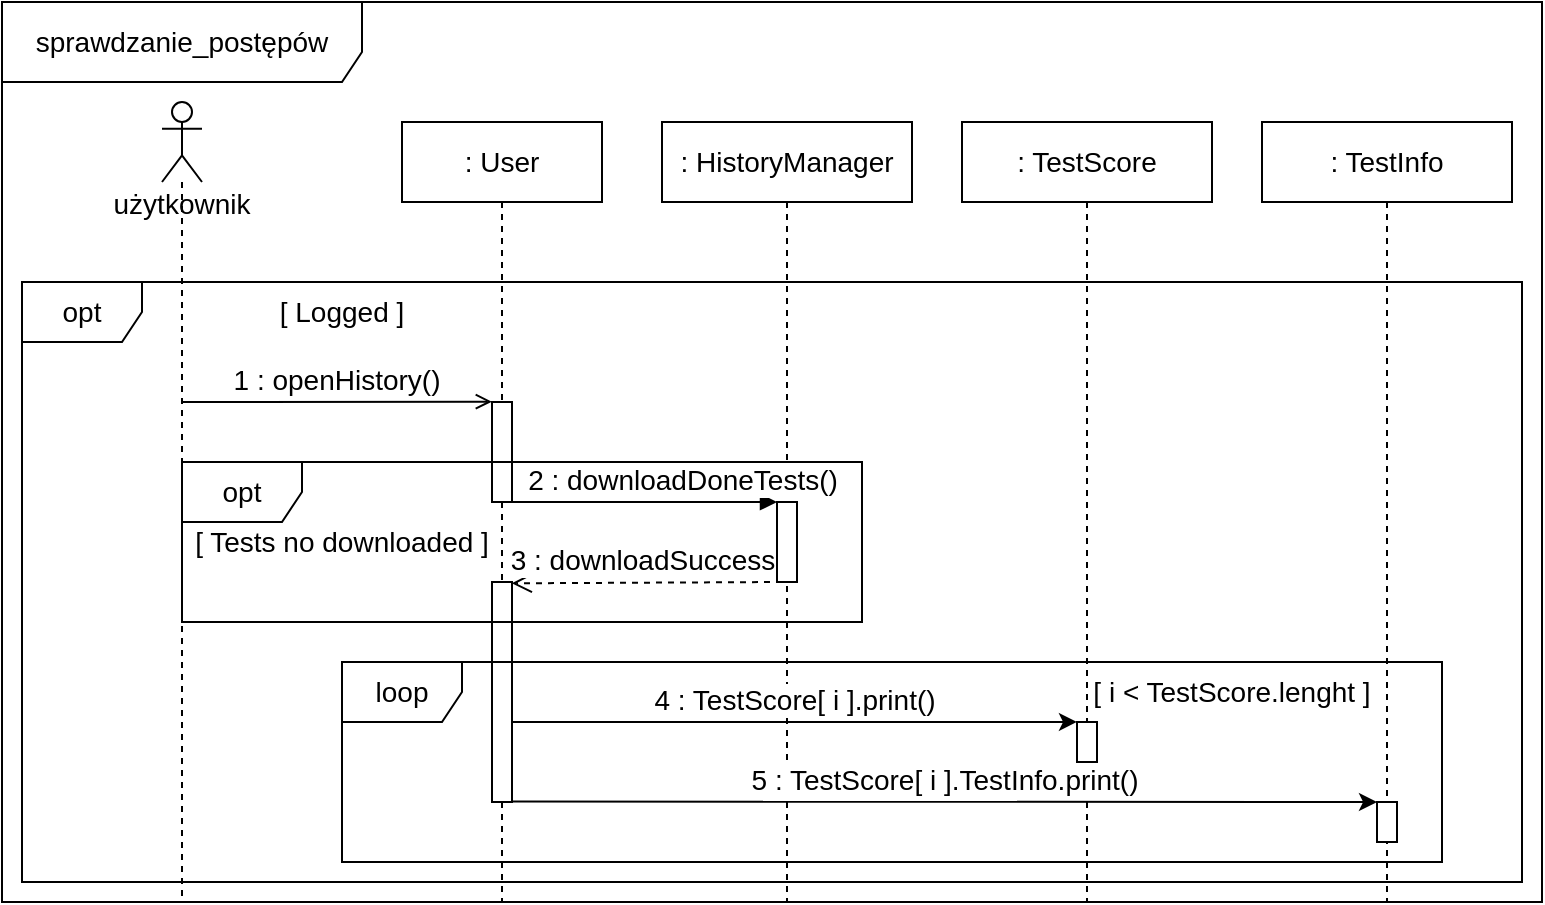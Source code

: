 <mxfile version="15.8.6" type="device"><diagram id="kgpKYQtTHZ0yAKxKKP6v" name="Page-1"><mxGraphModel dx="1038" dy="571" grid="1" gridSize="10" guides="1" tooltips="1" connect="1" arrows="1" fold="1" page="1" pageScale="1" pageWidth="850" pageHeight="1100" math="0" shadow="0"><root><mxCell id="0"/><mxCell id="1" parent="0"/><mxCell id="UiVZOBcUZXVoZN1yCHwj-1" value="&lt;font style=&quot;font-size: 14px&quot;&gt;użytkownik&lt;/font&gt;" style="shape=umlLifeline;participant=umlActor;perimeter=lifelinePerimeter;whiteSpace=wrap;html=1;container=1;collapsible=0;recursiveResize=0;verticalAlign=top;spacingTop=36;outlineConnect=0;" parent="1" vertex="1"><mxGeometry x="110" y="100" width="20" height="400" as="geometry"/></mxCell><mxCell id="UiVZOBcUZXVoZN1yCHwj-2" value=": User" style="shape=umlLifeline;perimeter=lifelinePerimeter;whiteSpace=wrap;html=1;container=1;collapsible=0;recursiveResize=0;outlineConnect=0;fontSize=14;" parent="1" vertex="1"><mxGeometry x="230" y="110" width="100" height="390" as="geometry"/></mxCell><mxCell id="UiVZOBcUZXVoZN1yCHwj-3" value="" style="html=1;points=[];perimeter=orthogonalPerimeter;fontSize=14;" parent="UiVZOBcUZXVoZN1yCHwj-2" vertex="1"><mxGeometry x="45" y="230" width="10" height="110" as="geometry"/></mxCell><mxCell id="UiVZOBcUZXVoZN1yCHwj-4" value="opt" style="shape=umlFrame;whiteSpace=wrap;html=1;fontSize=14;" parent="1" vertex="1"><mxGeometry x="40" y="190" width="750" height="300" as="geometry"/></mxCell><mxCell id="UiVZOBcUZXVoZN1yCHwj-5" value="[ Logged ]" style="text;html=1;strokeColor=none;fillColor=none;align=center;verticalAlign=middle;whiteSpace=wrap;rounded=0;fontSize=14;" parent="1" vertex="1"><mxGeometry x="120" y="190" width="160" height="30" as="geometry"/></mxCell><mxCell id="UiVZOBcUZXVoZN1yCHwj-6" value=": HistoryManager" style="shape=umlLifeline;perimeter=lifelinePerimeter;whiteSpace=wrap;html=1;container=1;collapsible=0;recursiveResize=0;outlineConnect=0;fontSize=14;" parent="1" vertex="1"><mxGeometry x="360" y="110" width="125" height="390" as="geometry"/></mxCell><mxCell id="UiVZOBcUZXVoZN1yCHwj-7" value="2 : downloadDoneTests()" style="html=1;verticalAlign=bottom;endArrow=block;rounded=0;fontSize=14;endFill=1;" parent="UiVZOBcUZXVoZN1yCHwj-6" target="UiVZOBcUZXVoZN1yCHwj-8" edge="1"><mxGeometry x="0.283" width="80" relative="1" as="geometry"><mxPoint x="-75" y="190" as="sourcePoint"/><mxPoint x="5" y="190" as="targetPoint"/><mxPoint as="offset"/></mxGeometry></mxCell><mxCell id="UiVZOBcUZXVoZN1yCHwj-8" value="" style="html=1;points=[];perimeter=orthogonalPerimeter;fontSize=14;" parent="UiVZOBcUZXVoZN1yCHwj-6" vertex="1"><mxGeometry x="57.5" y="190" width="10" height="40" as="geometry"/></mxCell><mxCell id="UiVZOBcUZXVoZN1yCHwj-9" value=": TestScore" style="shape=umlLifeline;perimeter=lifelinePerimeter;whiteSpace=wrap;html=1;container=1;collapsible=0;recursiveResize=0;outlineConnect=0;fontSize=14;" parent="1" vertex="1"><mxGeometry x="510" y="110" width="125" height="390" as="geometry"/></mxCell><mxCell id="UiVZOBcUZXVoZN1yCHwj-10" value="" style="html=1;points=[];perimeter=orthogonalPerimeter;fontSize=14;" parent="UiVZOBcUZXVoZN1yCHwj-9" vertex="1"><mxGeometry x="57.5" y="300" width="10" height="20" as="geometry"/></mxCell><mxCell id="UiVZOBcUZXVoZN1yCHwj-11" value=": TestInfo" style="shape=umlLifeline;perimeter=lifelinePerimeter;whiteSpace=wrap;html=1;container=1;collapsible=0;recursiveResize=0;outlineConnect=0;fontSize=14;" parent="1" vertex="1"><mxGeometry x="660" y="110" width="125" height="390" as="geometry"/></mxCell><mxCell id="UiVZOBcUZXVoZN1yCHwj-12" value="" style="html=1;points=[];perimeter=orthogonalPerimeter;fontSize=14;" parent="UiVZOBcUZXVoZN1yCHwj-11" vertex="1"><mxGeometry x="57.5" y="340" width="10" height="20" as="geometry"/></mxCell><mxCell id="UiVZOBcUZXVoZN1yCHwj-13" value="1 : openHistory()" style="html=1;verticalAlign=bottom;endArrow=open;rounded=0;fontSize=14;endFill=0;entryX=-0.006;entryY=-0.003;entryDx=0;entryDy=0;entryPerimeter=0;" parent="1" target="UiVZOBcUZXVoZN1yCHwj-14" edge="1"><mxGeometry width="80" relative="1" as="geometry"><mxPoint x="120" y="250" as="sourcePoint"/><mxPoint x="200" y="260" as="targetPoint"/></mxGeometry></mxCell><mxCell id="UiVZOBcUZXVoZN1yCHwj-14" value="" style="html=1;points=[];perimeter=orthogonalPerimeter;fontSize=14;" parent="1" vertex="1"><mxGeometry x="275" y="250" width="10" height="50" as="geometry"/></mxCell><mxCell id="UiVZOBcUZXVoZN1yCHwj-15" value="3 : downloadSuccess" style="html=1;verticalAlign=bottom;endArrow=open;dashed=1;endSize=8;rounded=0;fontSize=14;entryX=0.988;entryY=0.006;entryDx=0;entryDy=0;entryPerimeter=0;" parent="1" target="UiVZOBcUZXVoZN1yCHwj-3" edge="1"><mxGeometry x="0.036" relative="1" as="geometry"><mxPoint x="420" y="340" as="sourcePoint"/><mxPoint x="290" y="340" as="targetPoint"/><mxPoint as="offset"/></mxGeometry></mxCell><mxCell id="UiVZOBcUZXVoZN1yCHwj-16" value="4 : TestScore[ i ].print()" style="html=1;verticalAlign=bottom;endArrow=classic;rounded=0;fontSize=14;endFill=1;entryX=-0.001;entryY=-0.001;entryDx=0;entryDy=0;entryPerimeter=0;" parent="1" target="UiVZOBcUZXVoZN1yCHwj-10" edge="1"><mxGeometry width="80" relative="1" as="geometry"><mxPoint x="285" y="410" as="sourcePoint"/><mxPoint x="570" y="410" as="targetPoint"/></mxGeometry></mxCell><mxCell id="UiVZOBcUZXVoZN1yCHwj-17" value="5 : TestScore[ i ].TestInfo.print()" style="html=1;verticalAlign=bottom;endArrow=classic;rounded=0;fontSize=14;endFill=1;entryX=0.001;entryY=0.002;entryDx=0;entryDy=0;entryPerimeter=0;exitX=0.995;exitY=0.998;exitDx=0;exitDy=0;exitPerimeter=0;" parent="1" source="UiVZOBcUZXVoZN1yCHwj-3" target="UiVZOBcUZXVoZN1yCHwj-12" edge="1"><mxGeometry width="80" relative="1" as="geometry"><mxPoint x="285.0" y="450" as="sourcePoint"/><mxPoint x="730" y="450" as="targetPoint"/></mxGeometry></mxCell><mxCell id="UiVZOBcUZXVoZN1yCHwj-18" value="loop" style="shape=umlFrame;whiteSpace=wrap;html=1;fontSize=14;" parent="1" vertex="1"><mxGeometry x="200" y="380" width="550" height="100" as="geometry"/></mxCell><mxCell id="UiVZOBcUZXVoZN1yCHwj-19" value="[ i &amp;lt; TestScore.lenght ]" style="text;html=1;strokeColor=none;fillColor=none;align=center;verticalAlign=middle;whiteSpace=wrap;rounded=0;fontSize=14;" parent="1" vertex="1"><mxGeometry x="570" y="380" width="150" height="30" as="geometry"/></mxCell><mxCell id="UiVZOBcUZXVoZN1yCHwj-20" value="sprawdzanie_postępów" style="shape=umlFrame;whiteSpace=wrap;html=1;fontSize=14;width=180;height=40;" parent="1" vertex="1"><mxGeometry x="30" y="50" width="770" height="450" as="geometry"/></mxCell><mxCell id="UiVZOBcUZXVoZN1yCHwj-21" value="opt" style="shape=umlFrame;whiteSpace=wrap;html=1;fontSize=14;" parent="1" vertex="1"><mxGeometry x="120" y="280" width="340" height="80" as="geometry"/></mxCell><mxCell id="UiVZOBcUZXVoZN1yCHwj-22" value="[ Tests no downloaded ]" style="text;html=1;strokeColor=none;fillColor=none;align=center;verticalAlign=middle;whiteSpace=wrap;rounded=0;fontSize=14;" parent="1" vertex="1"><mxGeometry x="120" y="305" width="160" height="30" as="geometry"/></mxCell></root></mxGraphModel></diagram></mxfile>